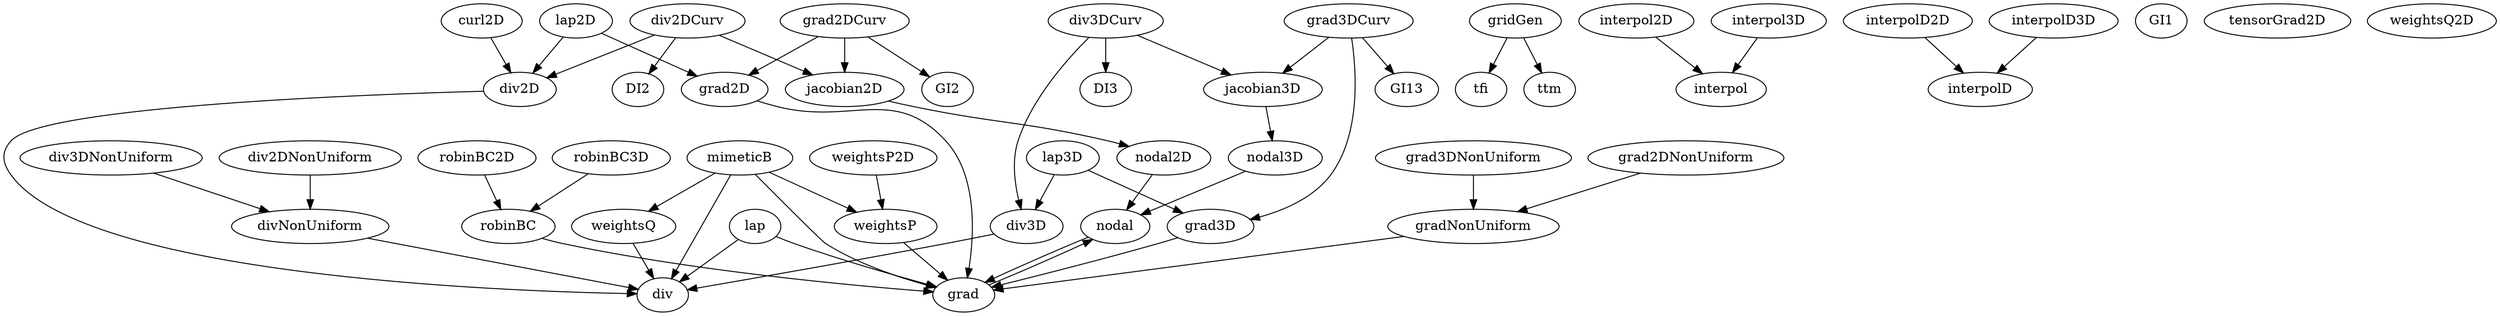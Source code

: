 /* Created by mdot for Matlab */
digraph m2html {
  curl2D -> div2D;
  div2D -> div;
  div2DCurv -> DI2;
  div2DCurv -> div2D;
  div2DCurv -> jacobian2D;
  div2DNonUniform -> divNonUniform;
  div3D -> div;
  div3DCurv -> DI3;
  div3DCurv -> div3D;
  div3DCurv -> jacobian3D;
  div3DNonUniform -> divNonUniform;
  divNonUniform -> div;
  grad -> nodal;
  grad2D -> grad;
  grad2DCurv -> GI2;
  grad2DCurv -> grad2D;
  grad2DCurv -> jacobian2D;
  grad2DNonUniform -> gradNonUniform;
  grad3D -> grad;
  grad3DCurv -> GI13;
  grad3DCurv -> grad3D;
  grad3DCurv -> jacobian3D;
  grad3DNonUniform -> gradNonUniform;
  gradNonUniform -> grad;
  gridGen -> tfi;
  gridGen -> ttm;
  interpol2D -> interpol;
  interpol3D -> interpol;
  interpolD2D -> interpolD;
  interpolD3D -> interpolD;
  jacobian2D -> nodal2D;
  jacobian3D -> nodal3D;
  lap -> div;
  lap -> grad;
  lap2D -> div2D;
  lap2D -> grad2D;
  lap3D -> div3D;
  lap3D -> grad3D;
  mimeticB -> div;
  mimeticB -> grad;
  mimeticB -> weightsP;
  mimeticB -> weightsQ;
  nodal -> grad;
  nodal2D -> nodal;
  nodal3D -> nodal;
  robinBC -> grad;
  robinBC2D -> robinBC;
  robinBC3D -> robinBC;
  weightsP -> grad;
  weightsP2D -> weightsP;
  weightsQ -> div;

  DI2 [URL="DI2.html"];
  DI3 [URL="DI3.html"];
  GI1 [URL="GI1.html"];
  GI13 [URL="GI13.html"];
  GI2 [URL="GI2.html"];
  curl2D [URL="curl2D.html"];
  div [URL="div.html"];
  div2D [URL="div2D.html"];
  div2DCurv [URL="div2DCurv.html"];
  div2DNonUniform [URL="div2DNonUniform.html"];
  div3D [URL="div3D.html"];
  div3DCurv [URL="div3DCurv.html"];
  div3DNonUniform [URL="div3DNonUniform.html"];
  divNonUniform [URL="divNonUniform.html"];
  grad [URL="grad.html"];
  grad2D [URL="grad2D.html"];
  grad2DCurv [URL="grad2DCurv.html"];
  grad2DNonUniform [URL="grad2DNonUniform.html"];
  grad3D [URL="grad3D.html"];
  grad3DCurv [URL="grad3DCurv.html"];
  grad3DNonUniform [URL="grad3DNonUniform.html"];
  gradNonUniform [URL="gradNonUniform.html"];
  gridGen [URL="gridGen.html"];
  interpol [URL="interpol.html"];
  interpol2D [URL="interpol2D.html"];
  interpol3D [URL="interpol3D.html"];
  interpolD [URL="interpolD.html"];
  interpolD2D [URL="interpolD2D.html"];
  interpolD3D [URL="interpolD3D.html"];
  jacobian2D [URL="jacobian2D.html"];
  jacobian3D [URL="jacobian3D.html"];
  lap [URL="lap.html"];
  lap2D [URL="lap2D.html"];
  lap3D [URL="lap3D.html"];
  mimeticB [URL="mimeticB.html"];
  nodal [URL="nodal.html"];
  nodal2D [URL="nodal2D.html"];
  nodal3D [URL="nodal3D.html"];
  robinBC [URL="robinBC.html"];
  robinBC2D [URL="robinBC2D.html"];
  robinBC3D [URL="robinBC3D.html"];
  tensorGrad2D [URL="tensorGrad2D.html"];
  tfi [URL="tfi.html"];
  ttm [URL="ttm.html"];
  weightsP [URL="weightsP.html"];
  weightsP2D [URL="weightsP2D.html"];
  weightsQ [URL="weightsQ.html"];
  weightsQ2D [URL="weightsQ2D.html"];
}